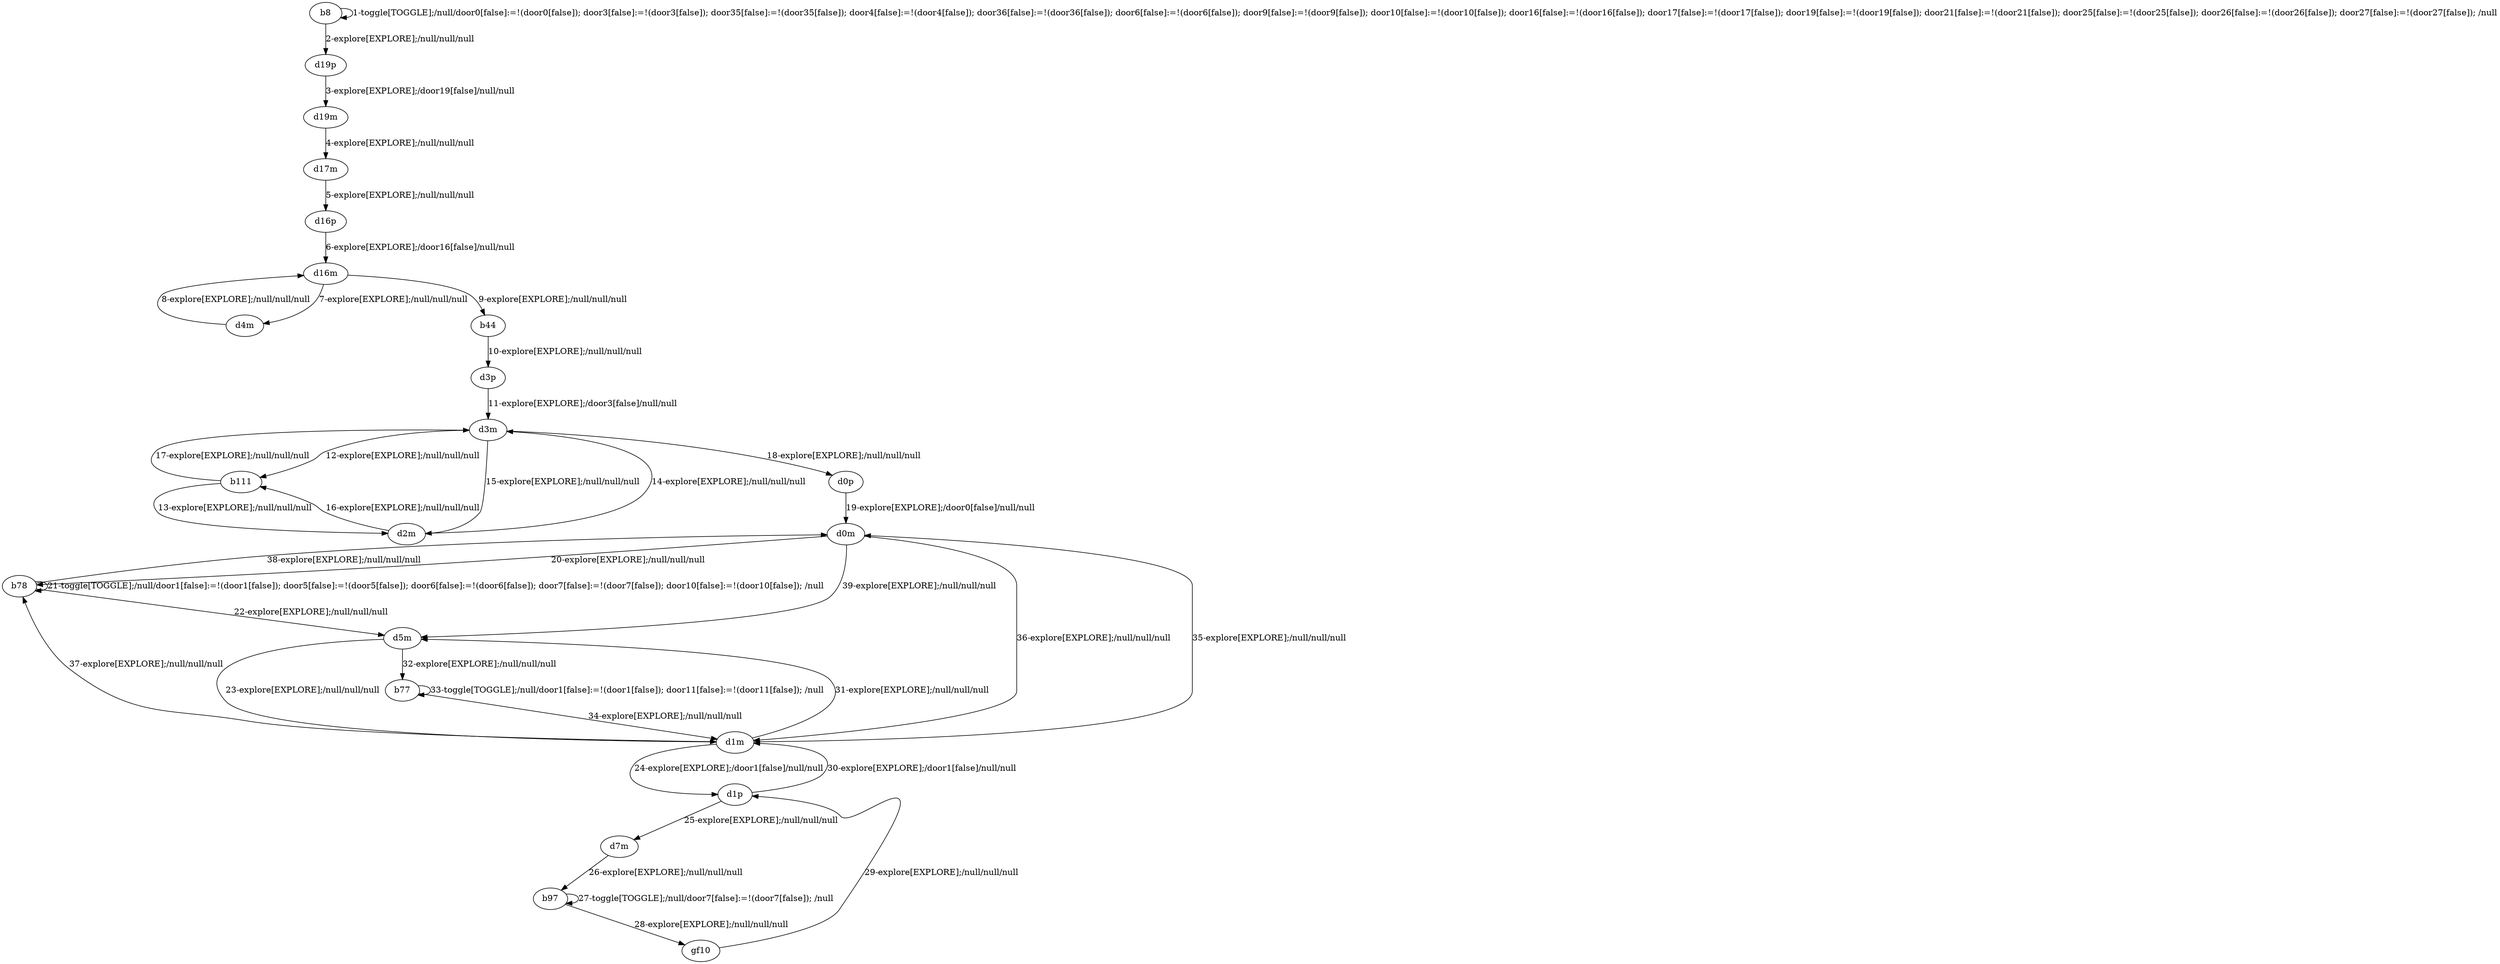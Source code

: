 # Total number of goals covered by this test: 2
# d5m --> b77
# b97 --> b97

digraph g {
"b8" -> "b8" [label = "1-toggle[TOGGLE];/null/door0[false]:=!(door0[false]); door3[false]:=!(door3[false]); door35[false]:=!(door35[false]); door4[false]:=!(door4[false]); door36[false]:=!(door36[false]); door6[false]:=!(door6[false]); door9[false]:=!(door9[false]); door10[false]:=!(door10[false]); door16[false]:=!(door16[false]); door17[false]:=!(door17[false]); door19[false]:=!(door19[false]); door21[false]:=!(door21[false]); door25[false]:=!(door25[false]); door26[false]:=!(door26[false]); door27[false]:=!(door27[false]); /null"];
"b8" -> "d19p" [label = "2-explore[EXPLORE];/null/null/null"];
"d19p" -> "d19m" [label = "3-explore[EXPLORE];/door19[false]/null/null"];
"d19m" -> "d17m" [label = "4-explore[EXPLORE];/null/null/null"];
"d17m" -> "d16p" [label = "5-explore[EXPLORE];/null/null/null"];
"d16p" -> "d16m" [label = "6-explore[EXPLORE];/door16[false]/null/null"];
"d16m" -> "d4m" [label = "7-explore[EXPLORE];/null/null/null"];
"d4m" -> "d16m" [label = "8-explore[EXPLORE];/null/null/null"];
"d16m" -> "b44" [label = "9-explore[EXPLORE];/null/null/null"];
"b44" -> "d3p" [label = "10-explore[EXPLORE];/null/null/null"];
"d3p" -> "d3m" [label = "11-explore[EXPLORE];/door3[false]/null/null"];
"d3m" -> "b111" [label = "12-explore[EXPLORE];/null/null/null"];
"b111" -> "d2m" [label = "13-explore[EXPLORE];/null/null/null"];
"d2m" -> "d3m" [label = "14-explore[EXPLORE];/null/null/null"];
"d3m" -> "d2m" [label = "15-explore[EXPLORE];/null/null/null"];
"d2m" -> "b111" [label = "16-explore[EXPLORE];/null/null/null"];
"b111" -> "d3m" [label = "17-explore[EXPLORE];/null/null/null"];
"d3m" -> "d0p" [label = "18-explore[EXPLORE];/null/null/null"];
"d0p" -> "d0m" [label = "19-explore[EXPLORE];/door0[false]/null/null"];
"d0m" -> "b78" [label = "20-explore[EXPLORE];/null/null/null"];
"b78" -> "b78" [label = "21-toggle[TOGGLE];/null/door1[false]:=!(door1[false]); door5[false]:=!(door5[false]); door6[false]:=!(door6[false]); door7[false]:=!(door7[false]); door10[false]:=!(door10[false]); /null"];
"b78" -> "d5m" [label = "22-explore[EXPLORE];/null/null/null"];
"d5m" -> "d1m" [label = "23-explore[EXPLORE];/null/null/null"];
"d1m" -> "d1p" [label = "24-explore[EXPLORE];/door1[false]/null/null"];
"d1p" -> "d7m" [label = "25-explore[EXPLORE];/null/null/null"];
"d7m" -> "b97" [label = "26-explore[EXPLORE];/null/null/null"];
"b97" -> "b97" [label = "27-toggle[TOGGLE];/null/door7[false]:=!(door7[false]); /null"];
"b97" -> "gf10" [label = "28-explore[EXPLORE];/null/null/null"];
"gf10" -> "d1p" [label = "29-explore[EXPLORE];/null/null/null"];
"d1p" -> "d1m" [label = "30-explore[EXPLORE];/door1[false]/null/null"];
"d1m" -> "d5m" [label = "31-explore[EXPLORE];/null/null/null"];
"d5m" -> "b77" [label = "32-explore[EXPLORE];/null/null/null"];
"b77" -> "b77" [label = "33-toggle[TOGGLE];/null/door1[false]:=!(door1[false]); door11[false]:=!(door11[false]); /null"];
"b77" -> "d1m" [label = "34-explore[EXPLORE];/null/null/null"];
"d1m" -> "d0m" [label = "35-explore[EXPLORE];/null/null/null"];
"d0m" -> "d1m" [label = "36-explore[EXPLORE];/null/null/null"];
"d1m" -> "b78" [label = "37-explore[EXPLORE];/null/null/null"];
"b78" -> "d0m" [label = "38-explore[EXPLORE];/null/null/null"];
"d0m" -> "d5m" [label = "39-explore[EXPLORE];/null/null/null"];
}